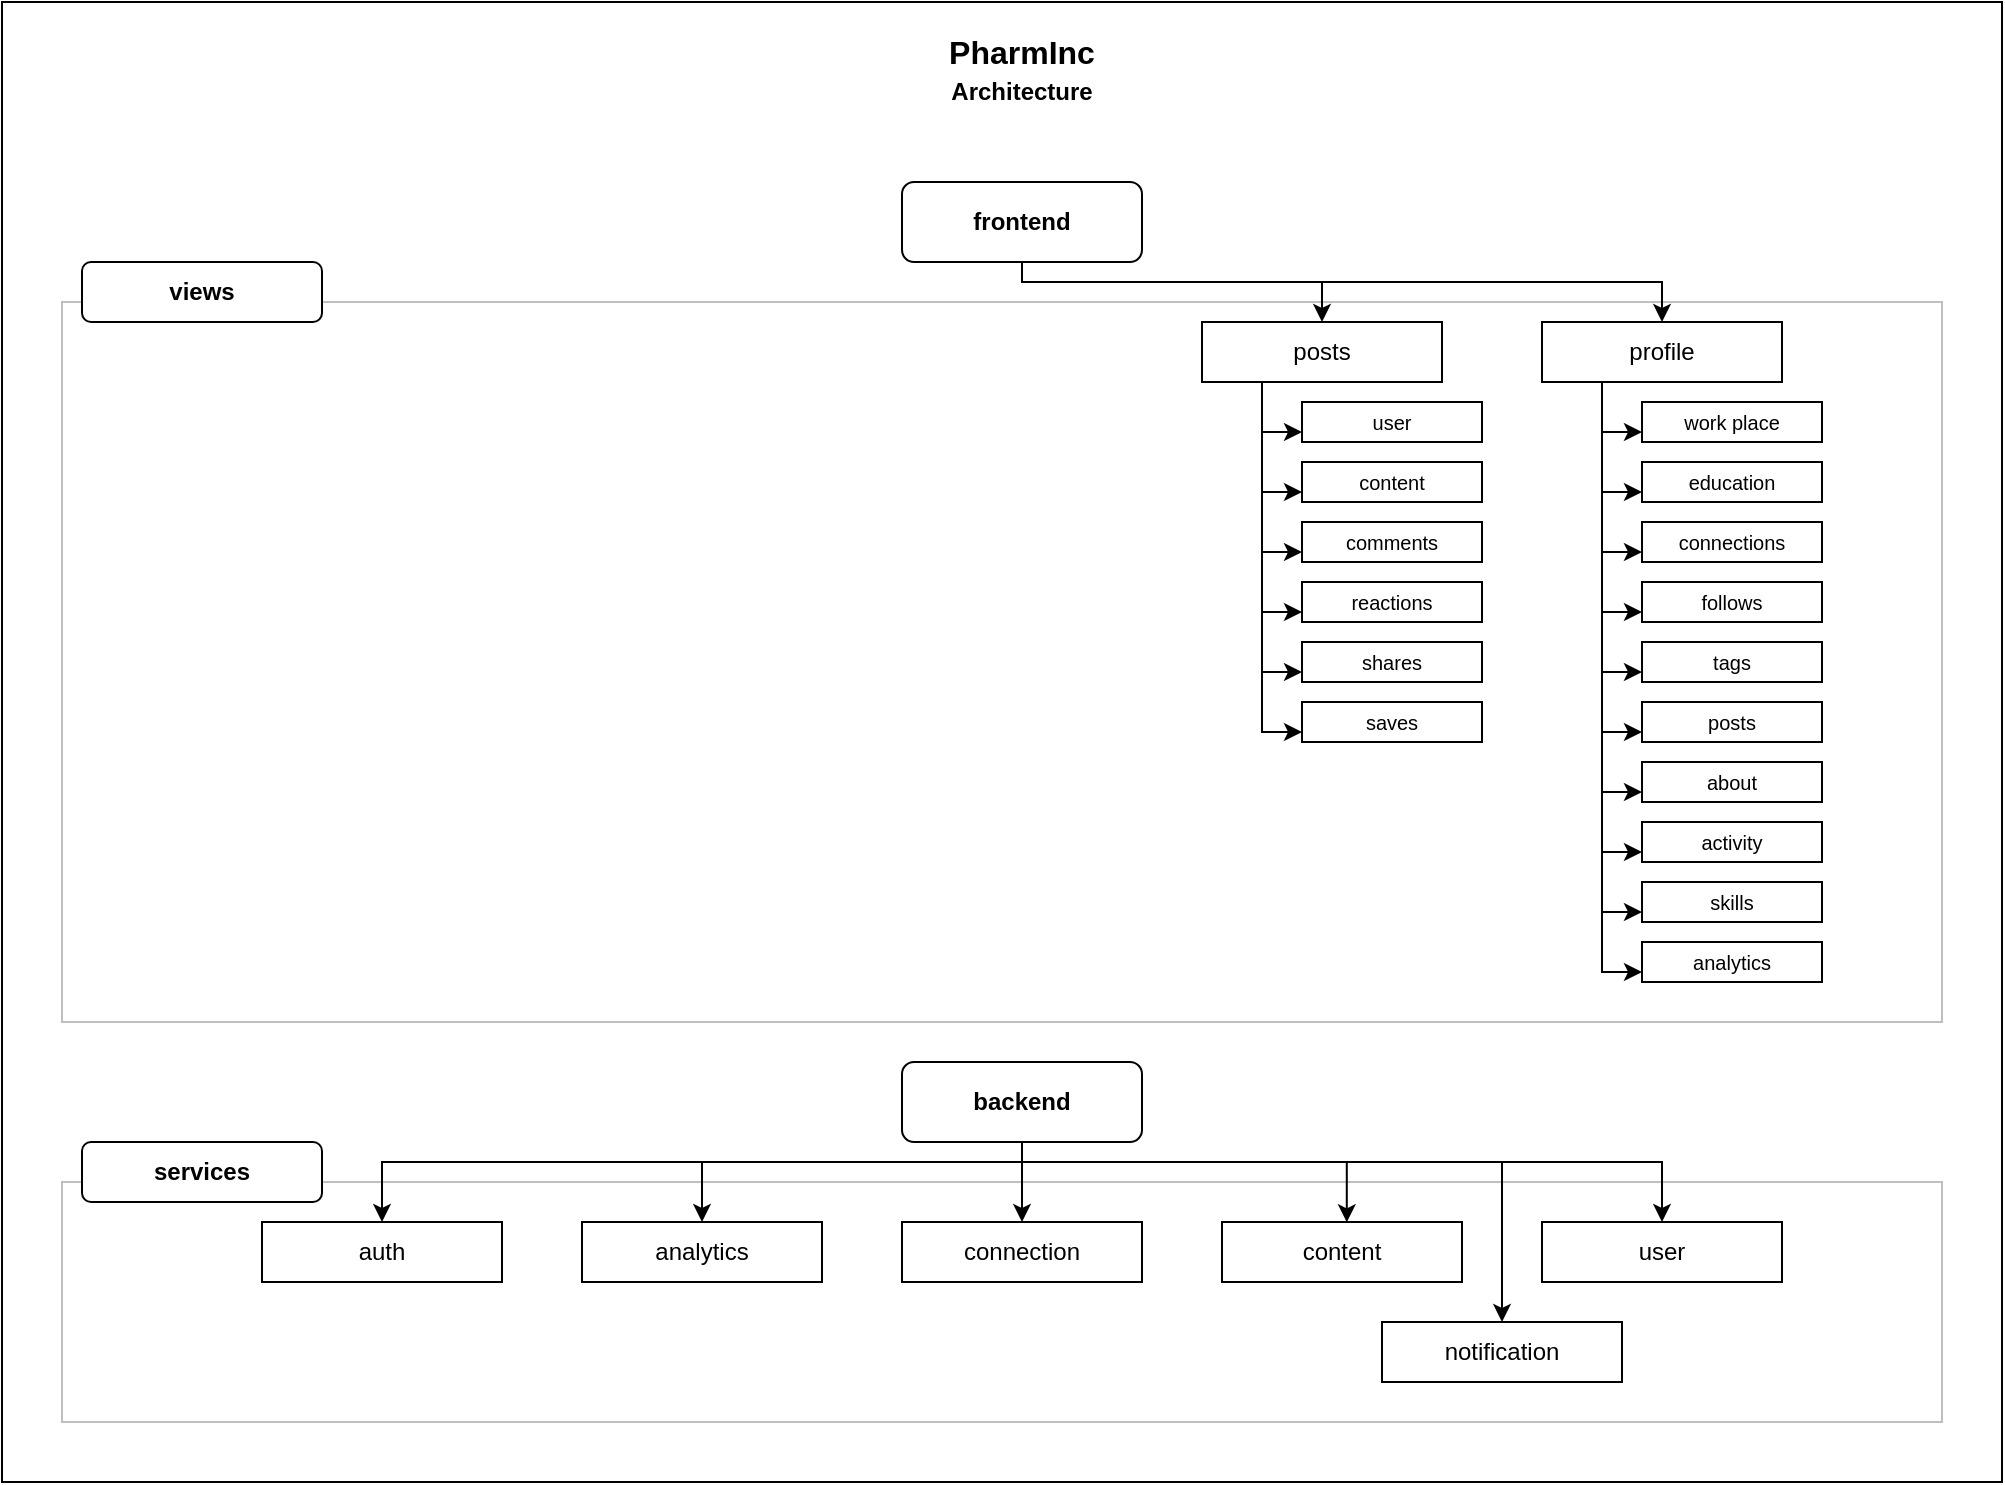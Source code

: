 <mxfile version="27.0.9">
  <diagram name="Page-1" id="0KHDUu_hvplqLUnXLJin">
    <mxGraphModel dx="2316" dy="1306" grid="1" gridSize="10" guides="1" tooltips="1" connect="1" arrows="1" fold="1" page="1" pageScale="1" pageWidth="1100" pageHeight="1700" math="0" shadow="0">
      <root>
        <mxCell id="0" />
        <mxCell id="1" parent="0" />
        <mxCell id="514ld6V3FWJP6KO72t_t-154" value="" style="rounded=0;whiteSpace=wrap;html=1;movable=1;resizable=1;rotatable=1;deletable=1;editable=1;locked=0;connectable=1;" vertex="1" parent="1">
          <mxGeometry x="40" y="40" width="1000" height="740" as="geometry" />
        </mxCell>
        <mxCell id="514ld6V3FWJP6KO72t_t-153" value="" style="rounded=0;whiteSpace=wrap;html=1;fillColor=light-dark(#FFFFFF,#32383D);glass=0;shadow=0;opacity=25;" vertex="1" parent="1">
          <mxGeometry x="70" y="630" width="940" height="120" as="geometry" />
        </mxCell>
        <mxCell id="514ld6V3FWJP6KO72t_t-152" value="" style="rounded=0;whiteSpace=wrap;html=1;fillColor=light-dark(#FFFFFF,#3D313D);glass=0;shadow=0;opacity=25;" vertex="1" parent="1">
          <mxGeometry x="70" y="190" width="940" height="360" as="geometry" />
        </mxCell>
        <mxCell id="514ld6V3FWJP6KO72t_t-7" value="" style="group" vertex="1" connectable="0" parent="1">
          <mxGeometry x="470" y="50" width="160" height="50" as="geometry" />
        </mxCell>
        <mxCell id="514ld6V3FWJP6KO72t_t-1" value="&lt;b&gt;&lt;font style=&quot;font-size: 16px;&quot;&gt;PharmInc&lt;/font&gt;&lt;/b&gt;" style="text;html=1;align=center;verticalAlign=middle;whiteSpace=wrap;rounded=0;" vertex="1" parent="514ld6V3FWJP6KO72t_t-7">
          <mxGeometry width="160" height="30" as="geometry" />
        </mxCell>
        <mxCell id="514ld6V3FWJP6KO72t_t-6" value="&lt;b&gt;Architecture&lt;/b&gt;" style="text;html=1;align=center;verticalAlign=middle;whiteSpace=wrap;rounded=0;" vertex="1" parent="514ld6V3FWJP6KO72t_t-7">
          <mxGeometry y="20" width="160" height="30" as="geometry" />
        </mxCell>
        <mxCell id="514ld6V3FWJP6KO72t_t-150" style="edgeStyle=orthogonalEdgeStyle;rounded=0;orthogonalLoop=1;jettySize=auto;html=1;exitX=0.5;exitY=1;exitDx=0;exitDy=0;entryX=0.5;entryY=0;entryDx=0;entryDy=0;" edge="1" parent="1" source="514ld6V3FWJP6KO72t_t-11" target="514ld6V3FWJP6KO72t_t-86">
          <mxGeometry relative="1" as="geometry">
            <Array as="points">
              <mxPoint x="550" y="180" />
              <mxPoint x="700" y="180" />
            </Array>
          </mxGeometry>
        </mxCell>
        <mxCell id="514ld6V3FWJP6KO72t_t-11" value="" style="group;movable=1;resizable=1;rotatable=1;deletable=1;editable=1;locked=0;connectable=1;" vertex="1" connectable="0" parent="1">
          <mxGeometry x="490" y="130" width="120" height="40" as="geometry" />
        </mxCell>
        <mxCell id="514ld6V3FWJP6KO72t_t-8" value="" style="rounded=1;whiteSpace=wrap;html=1;" vertex="1" parent="514ld6V3FWJP6KO72t_t-11">
          <mxGeometry width="120" height="40" as="geometry" />
        </mxCell>
        <mxCell id="514ld6V3FWJP6KO72t_t-9" value="&lt;b&gt;frontend&lt;/b&gt;" style="text;html=1;align=center;verticalAlign=middle;whiteSpace=wrap;rounded=0;" vertex="1" parent="514ld6V3FWJP6KO72t_t-11">
          <mxGeometry x="20" y="5" width="80" height="30" as="geometry" />
        </mxCell>
        <mxCell id="514ld6V3FWJP6KO72t_t-122" value="" style="group;movable=1;resizable=1;rotatable=1;deletable=1;editable=1;locked=0;connectable=1;" vertex="1" connectable="0" parent="1">
          <mxGeometry x="810" y="200" width="140" height="330" as="geometry" />
        </mxCell>
        <mxCell id="514ld6V3FWJP6KO72t_t-68" value="" style="group;movable=1;resizable=1;rotatable=1;deletable=1;editable=1;locked=0;connectable=1;" vertex="1" connectable="0" parent="514ld6V3FWJP6KO72t_t-122">
          <mxGeometry x="50" y="310" width="90" height="20" as="geometry" />
        </mxCell>
        <mxCell id="514ld6V3FWJP6KO72t_t-69" value="" style="rounded=0;whiteSpace=wrap;html=1;movable=1;resizable=1;rotatable=1;deletable=1;editable=1;locked=0;connectable=1;" vertex="1" parent="514ld6V3FWJP6KO72t_t-68">
          <mxGeometry width="90" height="20" as="geometry" />
        </mxCell>
        <mxCell id="514ld6V3FWJP6KO72t_t-70" value="&lt;font style=&quot;font-size: 10px;&quot;&gt;analytics&lt;/font&gt;" style="text;html=1;align=center;verticalAlign=middle;whiteSpace=wrap;rounded=0;movable=1;resizable=1;rotatable=1;deletable=1;editable=1;locked=0;connectable=1;" vertex="1" parent="514ld6V3FWJP6KO72t_t-68">
          <mxGeometry width="90" height="20" as="geometry" />
        </mxCell>
        <mxCell id="514ld6V3FWJP6KO72t_t-121" value="" style="group" vertex="1" connectable="0" parent="514ld6V3FWJP6KO72t_t-122">
          <mxGeometry width="140" height="300" as="geometry" />
        </mxCell>
        <mxCell id="514ld6V3FWJP6KO72t_t-18" value="" style="group;movable=1;resizable=1;rotatable=1;deletable=1;editable=1;locked=0;connectable=1;" vertex="1" connectable="0" parent="514ld6V3FWJP6KO72t_t-121">
          <mxGeometry width="120" height="30" as="geometry" />
        </mxCell>
        <mxCell id="514ld6V3FWJP6KO72t_t-12" value="" style="rounded=0;whiteSpace=wrap;html=1;movable=1;resizable=1;rotatable=1;deletable=1;editable=1;locked=0;connectable=1;" vertex="1" parent="514ld6V3FWJP6KO72t_t-18">
          <mxGeometry width="120" height="30" as="geometry" />
        </mxCell>
        <mxCell id="514ld6V3FWJP6KO72t_t-15" value="profile" style="text;html=1;align=center;verticalAlign=middle;whiteSpace=wrap;rounded=0;movable=1;resizable=1;rotatable=1;deletable=1;editable=1;locked=0;connectable=1;" vertex="1" parent="514ld6V3FWJP6KO72t_t-18">
          <mxGeometry width="120" height="30" as="geometry" />
        </mxCell>
        <mxCell id="514ld6V3FWJP6KO72t_t-36" value="" style="group;movable=1;resizable=1;rotatable=1;deletable=1;editable=1;locked=0;connectable=1;" vertex="1" connectable="0" parent="514ld6V3FWJP6KO72t_t-121">
          <mxGeometry x="50" y="40" width="90" height="20" as="geometry" />
        </mxCell>
        <mxCell id="514ld6V3FWJP6KO72t_t-37" value="" style="rounded=0;whiteSpace=wrap;html=1;movable=1;resizable=1;rotatable=1;deletable=1;editable=1;locked=0;connectable=1;" vertex="1" parent="514ld6V3FWJP6KO72t_t-36">
          <mxGeometry width="90" height="20" as="geometry" />
        </mxCell>
        <mxCell id="514ld6V3FWJP6KO72t_t-38" value="&lt;font style=&quot;font-size: 10px;&quot;&gt;work place&lt;/font&gt;" style="text;html=1;align=center;verticalAlign=middle;whiteSpace=wrap;rounded=0;movable=1;resizable=1;rotatable=1;deletable=1;editable=1;locked=0;connectable=1;" vertex="1" parent="514ld6V3FWJP6KO72t_t-36">
          <mxGeometry width="90" height="20" as="geometry" />
        </mxCell>
        <mxCell id="514ld6V3FWJP6KO72t_t-43" value="" style="group;movable=1;resizable=1;rotatable=1;deletable=1;editable=1;locked=0;connectable=1;" vertex="1" connectable="0" parent="514ld6V3FWJP6KO72t_t-121">
          <mxGeometry x="50" y="70" width="90" height="20" as="geometry" />
        </mxCell>
        <mxCell id="514ld6V3FWJP6KO72t_t-44" value="" style="rounded=0;whiteSpace=wrap;html=1;movable=1;resizable=1;rotatable=1;deletable=1;editable=1;locked=0;connectable=1;" vertex="1" parent="514ld6V3FWJP6KO72t_t-43">
          <mxGeometry width="90" height="20" as="geometry" />
        </mxCell>
        <mxCell id="514ld6V3FWJP6KO72t_t-45" value="&lt;font style=&quot;font-size: 10px;&quot;&gt;education&lt;/font&gt;" style="text;html=1;align=center;verticalAlign=middle;whiteSpace=wrap;rounded=0;movable=1;resizable=1;rotatable=1;deletable=1;editable=1;locked=0;connectable=1;" vertex="1" parent="514ld6V3FWJP6KO72t_t-43">
          <mxGeometry width="90" height="20" as="geometry" />
        </mxCell>
        <mxCell id="514ld6V3FWJP6KO72t_t-46" value="" style="group;movable=1;resizable=1;rotatable=1;deletable=1;editable=1;locked=0;connectable=1;" vertex="1" connectable="0" parent="514ld6V3FWJP6KO72t_t-121">
          <mxGeometry x="50" y="100" width="90" height="20" as="geometry" />
        </mxCell>
        <mxCell id="514ld6V3FWJP6KO72t_t-47" value="" style="rounded=0;whiteSpace=wrap;html=1;movable=1;resizable=1;rotatable=1;deletable=1;editable=1;locked=0;connectable=1;" vertex="1" parent="514ld6V3FWJP6KO72t_t-46">
          <mxGeometry width="90" height="20" as="geometry" />
        </mxCell>
        <mxCell id="514ld6V3FWJP6KO72t_t-48" value="&lt;font style=&quot;font-size: 10px;&quot;&gt;connections&lt;/font&gt;" style="text;html=1;align=center;verticalAlign=middle;whiteSpace=wrap;rounded=0;movable=1;resizable=1;rotatable=1;deletable=1;editable=1;locked=0;connectable=1;" vertex="1" parent="514ld6V3FWJP6KO72t_t-46">
          <mxGeometry width="90" height="20" as="geometry" />
        </mxCell>
        <mxCell id="514ld6V3FWJP6KO72t_t-49" value="" style="group;movable=1;resizable=1;rotatable=1;deletable=1;editable=1;locked=0;connectable=1;" vertex="1" connectable="0" parent="514ld6V3FWJP6KO72t_t-121">
          <mxGeometry x="50" y="130" width="90" height="20" as="geometry" />
        </mxCell>
        <mxCell id="514ld6V3FWJP6KO72t_t-50" value="" style="rounded=0;whiteSpace=wrap;html=1;movable=1;resizable=1;rotatable=1;deletable=1;editable=1;locked=0;connectable=1;" vertex="1" parent="514ld6V3FWJP6KO72t_t-49">
          <mxGeometry width="90" height="20" as="geometry" />
        </mxCell>
        <mxCell id="514ld6V3FWJP6KO72t_t-51" value="&lt;font style=&quot;font-size: 10px;&quot;&gt;follows&lt;/font&gt;" style="text;html=1;align=center;verticalAlign=middle;whiteSpace=wrap;rounded=0;movable=1;resizable=1;rotatable=1;deletable=1;editable=1;locked=0;connectable=1;" vertex="1" parent="514ld6V3FWJP6KO72t_t-49">
          <mxGeometry width="90" height="20" as="geometry" />
        </mxCell>
        <mxCell id="514ld6V3FWJP6KO72t_t-52" value="" style="group;movable=1;resizable=1;rotatable=1;deletable=1;editable=1;locked=0;connectable=1;" vertex="1" connectable="0" parent="514ld6V3FWJP6KO72t_t-121">
          <mxGeometry x="50" y="160" width="90" height="20" as="geometry" />
        </mxCell>
        <mxCell id="514ld6V3FWJP6KO72t_t-53" value="" style="rounded=0;whiteSpace=wrap;html=1;movable=1;resizable=1;rotatable=1;deletable=1;editable=1;locked=0;connectable=1;" vertex="1" parent="514ld6V3FWJP6KO72t_t-52">
          <mxGeometry width="90" height="20" as="geometry" />
        </mxCell>
        <mxCell id="514ld6V3FWJP6KO72t_t-54" value="&lt;font style=&quot;font-size: 10px;&quot;&gt;tags&lt;/font&gt;" style="text;html=1;align=center;verticalAlign=middle;whiteSpace=wrap;rounded=0;movable=1;resizable=1;rotatable=1;deletable=1;editable=1;locked=0;connectable=1;" vertex="1" parent="514ld6V3FWJP6KO72t_t-52">
          <mxGeometry width="90" height="20" as="geometry" />
        </mxCell>
        <mxCell id="514ld6V3FWJP6KO72t_t-55" value="" style="group;movable=1;resizable=1;rotatable=1;deletable=1;editable=1;locked=0;connectable=1;" vertex="1" connectable="0" parent="514ld6V3FWJP6KO72t_t-121">
          <mxGeometry x="50" y="220" width="90" height="20" as="geometry" />
        </mxCell>
        <mxCell id="514ld6V3FWJP6KO72t_t-56" value="" style="rounded=0;whiteSpace=wrap;html=1;movable=1;resizable=1;rotatable=1;deletable=1;editable=1;locked=0;connectable=1;" vertex="1" parent="514ld6V3FWJP6KO72t_t-55">
          <mxGeometry width="90" height="20" as="geometry" />
        </mxCell>
        <mxCell id="514ld6V3FWJP6KO72t_t-57" value="&lt;font style=&quot;font-size: 10px;&quot;&gt;about&lt;/font&gt;" style="text;html=1;align=center;verticalAlign=middle;whiteSpace=wrap;rounded=0;movable=1;resizable=1;rotatable=1;deletable=1;editable=1;locked=0;connectable=1;" vertex="1" parent="514ld6V3FWJP6KO72t_t-55">
          <mxGeometry width="90" height="20" as="geometry" />
        </mxCell>
        <mxCell id="514ld6V3FWJP6KO72t_t-58" value="" style="group;movable=1;resizable=1;rotatable=1;deletable=1;editable=1;locked=0;connectable=1;" vertex="1" connectable="0" parent="514ld6V3FWJP6KO72t_t-121">
          <mxGeometry x="50" y="250" width="90" height="20" as="geometry" />
        </mxCell>
        <mxCell id="514ld6V3FWJP6KO72t_t-59" value="" style="rounded=0;whiteSpace=wrap;html=1;movable=1;resizable=1;rotatable=1;deletable=1;editable=1;locked=0;connectable=1;" vertex="1" parent="514ld6V3FWJP6KO72t_t-58">
          <mxGeometry width="90" height="20" as="geometry" />
        </mxCell>
        <mxCell id="514ld6V3FWJP6KO72t_t-60" value="&lt;font style=&quot;font-size: 10px;&quot;&gt;activity&lt;/font&gt;" style="text;html=1;align=center;verticalAlign=middle;whiteSpace=wrap;rounded=0;movable=1;resizable=1;rotatable=1;deletable=1;editable=1;locked=0;connectable=1;" vertex="1" parent="514ld6V3FWJP6KO72t_t-58">
          <mxGeometry width="90" height="20" as="geometry" />
        </mxCell>
        <mxCell id="514ld6V3FWJP6KO72t_t-61" value="" style="group;movable=1;resizable=1;rotatable=1;deletable=1;editable=1;locked=0;connectable=1;" vertex="1" connectable="0" parent="514ld6V3FWJP6KO72t_t-121">
          <mxGeometry x="50" y="190" width="90" height="20" as="geometry" />
        </mxCell>
        <mxCell id="514ld6V3FWJP6KO72t_t-62" value="" style="rounded=0;whiteSpace=wrap;html=1;movable=1;resizable=1;rotatable=1;deletable=1;editable=1;locked=0;connectable=1;" vertex="1" parent="514ld6V3FWJP6KO72t_t-61">
          <mxGeometry width="90" height="20" as="geometry" />
        </mxCell>
        <mxCell id="514ld6V3FWJP6KO72t_t-63" value="&lt;font style=&quot;font-size: 10px;&quot;&gt;posts&lt;/font&gt;" style="text;html=1;align=center;verticalAlign=middle;whiteSpace=wrap;rounded=0;movable=1;resizable=1;rotatable=1;deletable=1;editable=1;locked=0;connectable=1;" vertex="1" parent="514ld6V3FWJP6KO72t_t-61">
          <mxGeometry width="90" height="20" as="geometry" />
        </mxCell>
        <mxCell id="514ld6V3FWJP6KO72t_t-64" value="" style="group;movable=1;resizable=1;rotatable=1;deletable=1;editable=1;locked=0;connectable=1;" vertex="1" connectable="0" parent="514ld6V3FWJP6KO72t_t-121">
          <mxGeometry x="50" y="280" width="90" height="20" as="geometry" />
        </mxCell>
        <mxCell id="514ld6V3FWJP6KO72t_t-65" value="" style="rounded=0;whiteSpace=wrap;html=1;movable=1;resizable=1;rotatable=1;deletable=1;editable=1;locked=0;connectable=1;" vertex="1" parent="514ld6V3FWJP6KO72t_t-64">
          <mxGeometry width="90" height="20" as="geometry" />
        </mxCell>
        <mxCell id="514ld6V3FWJP6KO72t_t-66" value="&lt;font style=&quot;font-size: 10px;&quot;&gt;skills&lt;/font&gt;" style="text;html=1;align=center;verticalAlign=middle;whiteSpace=wrap;rounded=0;movable=1;resizable=1;rotatable=1;deletable=1;editable=1;locked=0;connectable=1;" vertex="1" parent="514ld6V3FWJP6KO72t_t-64">
          <mxGeometry width="90" height="20" as="geometry" />
        </mxCell>
        <mxCell id="514ld6V3FWJP6KO72t_t-72" style="edgeStyle=orthogonalEdgeStyle;rounded=0;orthogonalLoop=1;jettySize=auto;html=1;exitX=0.25;exitY=1;exitDx=0;exitDy=0;entryX=0;entryY=0.75;entryDx=0;entryDy=0;strokeWidth=1;movable=1;resizable=1;rotatable=1;deletable=1;editable=1;locked=0;connectable=1;" edge="1" parent="514ld6V3FWJP6KO72t_t-121" source="514ld6V3FWJP6KO72t_t-15" target="514ld6V3FWJP6KO72t_t-38">
          <mxGeometry relative="1" as="geometry">
            <Array as="points">
              <mxPoint x="30" y="55" />
            </Array>
          </mxGeometry>
        </mxCell>
        <mxCell id="514ld6V3FWJP6KO72t_t-73" style="edgeStyle=orthogonalEdgeStyle;rounded=0;orthogonalLoop=1;jettySize=auto;html=1;exitX=0.25;exitY=1;exitDx=0;exitDy=0;entryX=0;entryY=0.75;entryDx=0;entryDy=0;strokeWidth=1;movable=1;resizable=1;rotatable=1;deletable=1;editable=1;locked=0;connectable=1;" edge="1" parent="514ld6V3FWJP6KO72t_t-121" source="514ld6V3FWJP6KO72t_t-15" target="514ld6V3FWJP6KO72t_t-45">
          <mxGeometry relative="1" as="geometry" />
        </mxCell>
        <mxCell id="514ld6V3FWJP6KO72t_t-74" style="edgeStyle=orthogonalEdgeStyle;rounded=0;orthogonalLoop=1;jettySize=auto;html=1;exitX=0.25;exitY=1;exitDx=0;exitDy=0;entryX=0;entryY=0.75;entryDx=0;entryDy=0;strokeWidth=1;movable=1;resizable=1;rotatable=1;deletable=1;editable=1;locked=0;connectable=1;" edge="1" parent="514ld6V3FWJP6KO72t_t-121" source="514ld6V3FWJP6KO72t_t-15" target="514ld6V3FWJP6KO72t_t-48">
          <mxGeometry relative="1" as="geometry" />
        </mxCell>
        <mxCell id="514ld6V3FWJP6KO72t_t-75" style="edgeStyle=orthogonalEdgeStyle;rounded=0;orthogonalLoop=1;jettySize=auto;html=1;exitX=0.25;exitY=1;exitDx=0;exitDy=0;entryX=0;entryY=0.75;entryDx=0;entryDy=0;strokeWidth=1;movable=1;resizable=1;rotatable=1;deletable=1;editable=1;locked=0;connectable=1;" edge="1" parent="514ld6V3FWJP6KO72t_t-121" source="514ld6V3FWJP6KO72t_t-15" target="514ld6V3FWJP6KO72t_t-51">
          <mxGeometry relative="1" as="geometry" />
        </mxCell>
        <mxCell id="514ld6V3FWJP6KO72t_t-76" style="edgeStyle=orthogonalEdgeStyle;rounded=0;orthogonalLoop=1;jettySize=auto;html=1;exitX=0.25;exitY=1;exitDx=0;exitDy=0;entryX=0;entryY=0.75;entryDx=0;entryDy=0;strokeWidth=1;movable=1;resizable=1;rotatable=1;deletable=1;editable=1;locked=0;connectable=1;" edge="1" parent="514ld6V3FWJP6KO72t_t-121" source="514ld6V3FWJP6KO72t_t-15" target="514ld6V3FWJP6KO72t_t-54">
          <mxGeometry relative="1" as="geometry" />
        </mxCell>
        <mxCell id="514ld6V3FWJP6KO72t_t-77" style="edgeStyle=orthogonalEdgeStyle;rounded=0;orthogonalLoop=1;jettySize=auto;html=1;exitX=0.25;exitY=1;exitDx=0;exitDy=0;entryX=0;entryY=0.75;entryDx=0;entryDy=0;strokeWidth=1;movable=1;resizable=1;rotatable=1;deletable=1;editable=1;locked=0;connectable=1;" edge="1" parent="514ld6V3FWJP6KO72t_t-121" source="514ld6V3FWJP6KO72t_t-15" target="514ld6V3FWJP6KO72t_t-63">
          <mxGeometry relative="1" as="geometry" />
        </mxCell>
        <mxCell id="514ld6V3FWJP6KO72t_t-78" style="edgeStyle=orthogonalEdgeStyle;rounded=0;orthogonalLoop=1;jettySize=auto;html=1;exitX=0.25;exitY=1;exitDx=0;exitDy=0;entryX=0;entryY=0.75;entryDx=0;entryDy=0;strokeWidth=1;movable=1;resizable=1;rotatable=1;deletable=1;editable=1;locked=0;connectable=1;" edge="1" parent="514ld6V3FWJP6KO72t_t-121" source="514ld6V3FWJP6KO72t_t-15" target="514ld6V3FWJP6KO72t_t-57">
          <mxGeometry relative="1" as="geometry" />
        </mxCell>
        <mxCell id="514ld6V3FWJP6KO72t_t-79" style="edgeStyle=orthogonalEdgeStyle;rounded=0;orthogonalLoop=1;jettySize=auto;html=1;exitX=0.25;exitY=1;exitDx=0;exitDy=0;entryX=0;entryY=0.75;entryDx=0;entryDy=0;strokeWidth=1;movable=1;resizable=1;rotatable=1;deletable=1;editable=1;locked=0;connectable=1;" edge="1" parent="514ld6V3FWJP6KO72t_t-121" source="514ld6V3FWJP6KO72t_t-15" target="514ld6V3FWJP6KO72t_t-60">
          <mxGeometry relative="1" as="geometry" />
        </mxCell>
        <mxCell id="514ld6V3FWJP6KO72t_t-80" style="edgeStyle=orthogonalEdgeStyle;rounded=0;orthogonalLoop=1;jettySize=auto;html=1;exitX=0.25;exitY=1;exitDx=0;exitDy=0;entryX=0;entryY=0.75;entryDx=0;entryDy=0;strokeWidth=1;movable=1;resizable=1;rotatable=1;deletable=1;editable=1;locked=0;connectable=1;" edge="1" parent="514ld6V3FWJP6KO72t_t-121" source="514ld6V3FWJP6KO72t_t-15" target="514ld6V3FWJP6KO72t_t-66">
          <mxGeometry relative="1" as="geometry" />
        </mxCell>
        <mxCell id="514ld6V3FWJP6KO72t_t-81" style="edgeStyle=orthogonalEdgeStyle;rounded=0;orthogonalLoop=1;jettySize=auto;html=1;exitX=0.25;exitY=1;exitDx=0;exitDy=0;entryX=0;entryY=0.75;entryDx=0;entryDy=0;strokeWidth=1;movable=1;resizable=1;rotatable=1;deletable=1;editable=1;locked=0;connectable=1;" edge="1" parent="514ld6V3FWJP6KO72t_t-122" source="514ld6V3FWJP6KO72t_t-15" target="514ld6V3FWJP6KO72t_t-70">
          <mxGeometry relative="1" as="geometry" />
        </mxCell>
        <mxCell id="514ld6V3FWJP6KO72t_t-123" value="" style="group;movable=1;resizable=1;rotatable=1;deletable=1;editable=1;locked=0;connectable=1;" vertex="1" connectable="0" parent="1">
          <mxGeometry x="640" y="200" width="140" height="210" as="geometry" />
        </mxCell>
        <mxCell id="514ld6V3FWJP6KO72t_t-84" value="" style="group;movable=1;resizable=1;rotatable=1;deletable=1;editable=1;locked=0;connectable=1;" vertex="1" connectable="0" parent="514ld6V3FWJP6KO72t_t-123">
          <mxGeometry width="120" height="30" as="geometry" />
        </mxCell>
        <mxCell id="514ld6V3FWJP6KO72t_t-85" value="" style="rounded=0;whiteSpace=wrap;html=1;movable=1;resizable=1;rotatable=1;deletable=1;editable=1;locked=0;connectable=1;" vertex="1" parent="514ld6V3FWJP6KO72t_t-84">
          <mxGeometry width="120" height="30" as="geometry" />
        </mxCell>
        <mxCell id="514ld6V3FWJP6KO72t_t-86" value="&lt;div&gt;posts&lt;/div&gt;" style="text;html=1;align=center;verticalAlign=middle;whiteSpace=wrap;rounded=0;movable=1;resizable=1;rotatable=1;deletable=1;editable=1;locked=0;connectable=1;" vertex="1" parent="514ld6V3FWJP6KO72t_t-84">
          <mxGeometry width="120" height="30" as="geometry" />
        </mxCell>
        <mxCell id="514ld6V3FWJP6KO72t_t-87" value="" style="group;movable=1;resizable=1;rotatable=1;deletable=1;editable=1;locked=0;connectable=1;" vertex="1" connectable="0" parent="514ld6V3FWJP6KO72t_t-123">
          <mxGeometry x="50" y="100" width="90" height="20" as="geometry" />
        </mxCell>
        <mxCell id="514ld6V3FWJP6KO72t_t-88" value="" style="rounded=0;whiteSpace=wrap;html=1;movable=1;resizable=1;rotatable=1;deletable=1;editable=1;locked=0;connectable=1;" vertex="1" parent="514ld6V3FWJP6KO72t_t-87">
          <mxGeometry width="90" height="20" as="geometry" />
        </mxCell>
        <mxCell id="514ld6V3FWJP6KO72t_t-89" value="&lt;font style=&quot;font-size: 10px;&quot;&gt;comments&lt;/font&gt;" style="text;html=1;align=center;verticalAlign=middle;whiteSpace=wrap;rounded=0;movable=1;resizable=1;rotatable=1;deletable=1;editable=1;locked=0;connectable=1;" vertex="1" parent="514ld6V3FWJP6KO72t_t-87">
          <mxGeometry width="90" height="20" as="geometry" />
        </mxCell>
        <mxCell id="514ld6V3FWJP6KO72t_t-90" value="" style="group;movable=1;resizable=1;rotatable=1;deletable=1;editable=1;locked=0;connectable=1;" vertex="1" connectable="0" parent="514ld6V3FWJP6KO72t_t-123">
          <mxGeometry x="50" y="130" width="90" height="20" as="geometry" />
        </mxCell>
        <mxCell id="514ld6V3FWJP6KO72t_t-91" value="" style="rounded=0;whiteSpace=wrap;html=1;movable=1;resizable=1;rotatable=1;deletable=1;editable=1;locked=0;connectable=1;" vertex="1" parent="514ld6V3FWJP6KO72t_t-90">
          <mxGeometry width="90" height="20" as="geometry" />
        </mxCell>
        <mxCell id="514ld6V3FWJP6KO72t_t-92" value="&lt;font style=&quot;font-size: 10px;&quot;&gt;reactions&lt;/font&gt;" style="text;html=1;align=center;verticalAlign=middle;whiteSpace=wrap;rounded=0;movable=1;resizable=1;rotatable=1;deletable=1;editable=1;locked=0;connectable=1;" vertex="1" parent="514ld6V3FWJP6KO72t_t-90">
          <mxGeometry width="90" height="20" as="geometry" />
        </mxCell>
        <mxCell id="514ld6V3FWJP6KO72t_t-93" value="" style="group;movable=1;resizable=1;rotatable=1;deletable=1;editable=1;locked=0;connectable=1;" vertex="1" connectable="0" parent="514ld6V3FWJP6KO72t_t-123">
          <mxGeometry x="50" y="160" width="90" height="20" as="geometry" />
        </mxCell>
        <mxCell id="514ld6V3FWJP6KO72t_t-94" value="" style="rounded=0;whiteSpace=wrap;html=1;movable=1;resizable=1;rotatable=1;deletable=1;editable=1;locked=0;connectable=1;" vertex="1" parent="514ld6V3FWJP6KO72t_t-93">
          <mxGeometry width="90" height="20" as="geometry" />
        </mxCell>
        <mxCell id="514ld6V3FWJP6KO72t_t-95" value="&lt;font style=&quot;font-size: 10px;&quot;&gt;shares&lt;/font&gt;" style="text;html=1;align=center;verticalAlign=middle;whiteSpace=wrap;rounded=0;movable=1;resizable=1;rotatable=1;deletable=1;editable=1;locked=0;connectable=1;" vertex="1" parent="514ld6V3FWJP6KO72t_t-93">
          <mxGeometry width="90" height="20" as="geometry" />
        </mxCell>
        <mxCell id="514ld6V3FWJP6KO72t_t-96" value="" style="group;movable=1;resizable=1;rotatable=1;deletable=1;editable=1;locked=0;connectable=1;" vertex="1" connectable="0" parent="514ld6V3FWJP6KO72t_t-123">
          <mxGeometry x="50" y="190" width="90" height="20" as="geometry" />
        </mxCell>
        <mxCell id="514ld6V3FWJP6KO72t_t-97" value="" style="rounded=0;whiteSpace=wrap;html=1;movable=1;resizable=1;rotatable=1;deletable=1;editable=1;locked=0;connectable=1;" vertex="1" parent="514ld6V3FWJP6KO72t_t-96">
          <mxGeometry width="90" height="20" as="geometry" />
        </mxCell>
        <mxCell id="514ld6V3FWJP6KO72t_t-98" value="&lt;font style=&quot;font-size: 10px;&quot;&gt;saves&lt;/font&gt;" style="text;html=1;align=center;verticalAlign=middle;whiteSpace=wrap;rounded=0;movable=1;resizable=1;rotatable=1;deletable=1;editable=1;locked=0;connectable=1;" vertex="1" parent="514ld6V3FWJP6KO72t_t-96">
          <mxGeometry width="90" height="20" as="geometry" />
        </mxCell>
        <mxCell id="514ld6V3FWJP6KO72t_t-100" style="edgeStyle=orthogonalEdgeStyle;rounded=0;orthogonalLoop=1;jettySize=auto;html=1;exitX=0.25;exitY=1;exitDx=0;exitDy=0;entryX=0;entryY=0.75;entryDx=0;entryDy=0;movable=1;resizable=1;rotatable=1;deletable=1;editable=1;locked=0;connectable=1;" edge="1" parent="514ld6V3FWJP6KO72t_t-123" source="514ld6V3FWJP6KO72t_t-86" target="514ld6V3FWJP6KO72t_t-89">
          <mxGeometry relative="1" as="geometry">
            <Array as="points">
              <mxPoint x="30" y="115" />
            </Array>
          </mxGeometry>
        </mxCell>
        <mxCell id="514ld6V3FWJP6KO72t_t-101" style="edgeStyle=orthogonalEdgeStyle;rounded=0;orthogonalLoop=1;jettySize=auto;html=1;exitX=0.25;exitY=1;exitDx=0;exitDy=0;entryX=0;entryY=0.75;entryDx=0;entryDy=0;movable=1;resizable=1;rotatable=1;deletable=1;editable=1;locked=0;connectable=1;" edge="1" parent="514ld6V3FWJP6KO72t_t-123" source="514ld6V3FWJP6KO72t_t-86" target="514ld6V3FWJP6KO72t_t-92">
          <mxGeometry relative="1" as="geometry" />
        </mxCell>
        <mxCell id="514ld6V3FWJP6KO72t_t-102" style="edgeStyle=orthogonalEdgeStyle;rounded=0;orthogonalLoop=1;jettySize=auto;html=1;exitX=0.25;exitY=1;exitDx=0;exitDy=0;entryX=0;entryY=0.75;entryDx=0;entryDy=0;movable=1;resizable=1;rotatable=1;deletable=1;editable=1;locked=0;connectable=1;" edge="1" parent="514ld6V3FWJP6KO72t_t-123" source="514ld6V3FWJP6KO72t_t-86" target="514ld6V3FWJP6KO72t_t-95">
          <mxGeometry relative="1" as="geometry" />
        </mxCell>
        <mxCell id="514ld6V3FWJP6KO72t_t-103" style="edgeStyle=orthogonalEdgeStyle;rounded=0;orthogonalLoop=1;jettySize=auto;html=1;exitX=0.25;exitY=1;exitDx=0;exitDy=0;entryX=0;entryY=0.75;entryDx=0;entryDy=0;movable=1;resizable=1;rotatable=1;deletable=1;editable=1;locked=0;connectable=1;" edge="1" parent="514ld6V3FWJP6KO72t_t-123" source="514ld6V3FWJP6KO72t_t-86" target="514ld6V3FWJP6KO72t_t-98">
          <mxGeometry relative="1" as="geometry" />
        </mxCell>
        <mxCell id="514ld6V3FWJP6KO72t_t-104" value="" style="group;movable=1;resizable=1;rotatable=1;deletable=1;editable=1;locked=0;connectable=1;" vertex="1" connectable="0" parent="514ld6V3FWJP6KO72t_t-123">
          <mxGeometry x="50" y="40" width="90" height="20" as="geometry" />
        </mxCell>
        <mxCell id="514ld6V3FWJP6KO72t_t-105" value="" style="rounded=0;whiteSpace=wrap;html=1;movable=1;resizable=1;rotatable=1;deletable=1;editable=1;locked=0;connectable=1;" vertex="1" parent="514ld6V3FWJP6KO72t_t-104">
          <mxGeometry width="90" height="20" as="geometry" />
        </mxCell>
        <mxCell id="514ld6V3FWJP6KO72t_t-106" value="&lt;font style=&quot;font-size: 10px;&quot;&gt;user&lt;/font&gt;" style="text;html=1;align=center;verticalAlign=middle;whiteSpace=wrap;rounded=0;movable=1;resizable=1;rotatable=1;deletable=1;editable=1;locked=0;connectable=1;" vertex="1" parent="514ld6V3FWJP6KO72t_t-104">
          <mxGeometry width="90" height="20" as="geometry" />
        </mxCell>
        <mxCell id="514ld6V3FWJP6KO72t_t-107" style="edgeStyle=orthogonalEdgeStyle;rounded=0;orthogonalLoop=1;jettySize=auto;html=1;exitX=0.25;exitY=1;exitDx=0;exitDy=0;entryX=0;entryY=0.75;entryDx=0;entryDy=0;movable=1;resizable=1;rotatable=1;deletable=1;editable=1;locked=0;connectable=1;" edge="1" parent="514ld6V3FWJP6KO72t_t-123" source="514ld6V3FWJP6KO72t_t-86" target="514ld6V3FWJP6KO72t_t-106">
          <mxGeometry relative="1" as="geometry">
            <Array as="points">
              <mxPoint x="30" y="55" />
            </Array>
          </mxGeometry>
        </mxCell>
        <mxCell id="514ld6V3FWJP6KO72t_t-108" value="" style="group;movable=1;resizable=1;rotatable=1;deletable=1;editable=1;locked=0;connectable=1;" vertex="1" connectable="0" parent="514ld6V3FWJP6KO72t_t-123">
          <mxGeometry x="50" y="70" width="90" height="20" as="geometry" />
        </mxCell>
        <mxCell id="514ld6V3FWJP6KO72t_t-109" value="" style="rounded=0;whiteSpace=wrap;html=1;movable=1;resizable=1;rotatable=1;deletable=1;editable=1;locked=0;connectable=1;" vertex="1" parent="514ld6V3FWJP6KO72t_t-108">
          <mxGeometry width="90" height="20" as="geometry" />
        </mxCell>
        <mxCell id="514ld6V3FWJP6KO72t_t-110" value="&lt;font style=&quot;font-size: 10px;&quot;&gt;content&lt;/font&gt;" style="text;html=1;align=center;verticalAlign=middle;whiteSpace=wrap;rounded=0;movable=1;resizable=1;rotatable=1;deletable=1;editable=1;locked=0;connectable=1;" vertex="1" parent="514ld6V3FWJP6KO72t_t-108">
          <mxGeometry width="90" height="20" as="geometry" />
        </mxCell>
        <mxCell id="514ld6V3FWJP6KO72t_t-111" style="edgeStyle=orthogonalEdgeStyle;rounded=0;orthogonalLoop=1;jettySize=auto;html=1;exitX=0.25;exitY=1;exitDx=0;exitDy=0;entryX=0;entryY=0.75;entryDx=0;entryDy=0;movable=1;resizable=1;rotatable=1;deletable=1;editable=1;locked=0;connectable=1;" edge="1" parent="514ld6V3FWJP6KO72t_t-123" source="514ld6V3FWJP6KO72t_t-86" target="514ld6V3FWJP6KO72t_t-110">
          <mxGeometry relative="1" as="geometry" />
        </mxCell>
        <mxCell id="514ld6V3FWJP6KO72t_t-147" style="edgeStyle=orthogonalEdgeStyle;rounded=0;orthogonalLoop=1;jettySize=auto;html=1;exitX=0.5;exitY=1;exitDx=0;exitDy=0;entryX=0.5;entryY=0;entryDx=0;entryDy=0;" edge="1" parent="1" source="514ld6V3FWJP6KO72t_t-127" target="514ld6V3FWJP6KO72t_t-139">
          <mxGeometry relative="1" as="geometry" />
        </mxCell>
        <mxCell id="514ld6V3FWJP6KO72t_t-164" style="edgeStyle=orthogonalEdgeStyle;rounded=0;orthogonalLoop=1;jettySize=auto;html=1;exitX=0.5;exitY=1;exitDx=0;exitDy=0;entryX=0.5;entryY=0;entryDx=0;entryDy=0;" edge="1" parent="1" source="514ld6V3FWJP6KO72t_t-127" target="514ld6V3FWJP6KO72t_t-163">
          <mxGeometry relative="1" as="geometry">
            <Array as="points">
              <mxPoint x="550" y="620" />
              <mxPoint x="390" y="620" />
            </Array>
          </mxGeometry>
        </mxCell>
        <mxCell id="514ld6V3FWJP6KO72t_t-172" style="edgeStyle=orthogonalEdgeStyle;rounded=0;orthogonalLoop=1;jettySize=auto;html=1;exitX=0.5;exitY=1;exitDx=0;exitDy=0;" edge="1" parent="1" source="514ld6V3FWJP6KO72t_t-127" target="514ld6V3FWJP6KO72t_t-171">
          <mxGeometry relative="1" as="geometry">
            <Array as="points">
              <mxPoint x="550" y="620" />
              <mxPoint x="790" y="620" />
            </Array>
          </mxGeometry>
        </mxCell>
        <mxCell id="514ld6V3FWJP6KO72t_t-127" value="" style="group;movable=1;resizable=1;rotatable=1;deletable=1;editable=1;locked=0;connectable=1;" vertex="1" connectable="0" parent="1">
          <mxGeometry x="490" y="570" width="120" height="40" as="geometry" />
        </mxCell>
        <mxCell id="514ld6V3FWJP6KO72t_t-128" value="" style="rounded=1;whiteSpace=wrap;html=1;" vertex="1" parent="514ld6V3FWJP6KO72t_t-127">
          <mxGeometry width="120" height="40" as="geometry" />
        </mxCell>
        <mxCell id="514ld6V3FWJP6KO72t_t-129" value="&lt;b&gt;backend&lt;/b&gt;" style="text;html=1;align=center;verticalAlign=middle;whiteSpace=wrap;rounded=0;" vertex="1" parent="514ld6V3FWJP6KO72t_t-127">
          <mxGeometry x="20" y="5" width="80" height="30" as="geometry" />
        </mxCell>
        <mxCell id="514ld6V3FWJP6KO72t_t-131" value="" style="group;movable=1;resizable=1;rotatable=1;deletable=1;editable=1;locked=0;connectable=1;" vertex="1" connectable="0" parent="1">
          <mxGeometry x="810" y="650" width="120" height="30" as="geometry" />
        </mxCell>
        <mxCell id="514ld6V3FWJP6KO72t_t-132" value="" style="rounded=0;whiteSpace=wrap;html=1;movable=1;resizable=1;rotatable=1;deletable=1;editable=1;locked=0;connectable=1;" vertex="1" parent="514ld6V3FWJP6KO72t_t-131">
          <mxGeometry width="120" height="30" as="geometry" />
        </mxCell>
        <mxCell id="514ld6V3FWJP6KO72t_t-133" value="user" style="text;html=1;align=center;verticalAlign=middle;whiteSpace=wrap;rounded=0;movable=1;resizable=1;rotatable=1;deletable=1;editable=1;locked=0;connectable=1;" vertex="1" parent="514ld6V3FWJP6KO72t_t-131">
          <mxGeometry width="120" height="30" as="geometry" />
        </mxCell>
        <mxCell id="514ld6V3FWJP6KO72t_t-134" value="" style="group;movable=1;resizable=1;rotatable=1;deletable=1;editable=1;locked=0;connectable=1;" vertex="1" connectable="0" parent="1">
          <mxGeometry x="650" y="650" width="120" height="45" as="geometry" />
        </mxCell>
        <mxCell id="514ld6V3FWJP6KO72t_t-135" value="" style="rounded=0;whiteSpace=wrap;html=1;movable=1;resizable=1;rotatable=1;deletable=1;editable=1;locked=0;connectable=1;" vertex="1" parent="514ld6V3FWJP6KO72t_t-134">
          <mxGeometry width="120" height="30" as="geometry" />
        </mxCell>
        <mxCell id="514ld6V3FWJP6KO72t_t-136" value="content" style="text;html=1;align=center;verticalAlign=middle;whiteSpace=wrap;rounded=0;movable=1;resizable=1;rotatable=1;deletable=1;editable=1;locked=0;connectable=1;" vertex="1" parent="514ld6V3FWJP6KO72t_t-134">
          <mxGeometry width="120" height="30" as="geometry" />
        </mxCell>
        <mxCell id="514ld6V3FWJP6KO72t_t-137" value="" style="group;movable=1;resizable=1;rotatable=1;deletable=1;editable=1;locked=0;connectable=1;" vertex="1" connectable="0" parent="1">
          <mxGeometry x="490" y="650" width="120" height="30" as="geometry" />
        </mxCell>
        <mxCell id="514ld6V3FWJP6KO72t_t-138" value="" style="rounded=0;whiteSpace=wrap;html=1;movable=1;resizable=1;rotatable=1;deletable=1;editable=1;locked=0;connectable=1;" vertex="1" parent="514ld6V3FWJP6KO72t_t-137">
          <mxGeometry width="120" height="30" as="geometry" />
        </mxCell>
        <mxCell id="514ld6V3FWJP6KO72t_t-139" value="connection" style="text;html=1;align=center;verticalAlign=middle;whiteSpace=wrap;rounded=0;movable=1;resizable=1;rotatable=1;deletable=1;editable=1;locked=0;connectable=1;" vertex="1" parent="514ld6V3FWJP6KO72t_t-137">
          <mxGeometry width="120" height="30" as="geometry" />
        </mxCell>
        <mxCell id="514ld6V3FWJP6KO72t_t-148" style="edgeStyle=orthogonalEdgeStyle;rounded=0;orthogonalLoop=1;jettySize=auto;html=1;exitX=0.5;exitY=1;exitDx=0;exitDy=0;entryX=0.52;entryY=0.005;entryDx=0;entryDy=0;entryPerimeter=0;" edge="1" parent="1" source="514ld6V3FWJP6KO72t_t-127" target="514ld6V3FWJP6KO72t_t-136">
          <mxGeometry relative="1" as="geometry">
            <Array as="points">
              <mxPoint x="550" y="620" />
              <mxPoint x="712" y="620" />
            </Array>
          </mxGeometry>
        </mxCell>
        <mxCell id="514ld6V3FWJP6KO72t_t-149" style="edgeStyle=orthogonalEdgeStyle;rounded=0;orthogonalLoop=1;jettySize=auto;html=1;exitX=0.5;exitY=1;exitDx=0;exitDy=0;" edge="1" parent="1" source="514ld6V3FWJP6KO72t_t-128" target="514ld6V3FWJP6KO72t_t-133">
          <mxGeometry relative="1" as="geometry">
            <Array as="points">
              <mxPoint x="550" y="620" />
              <mxPoint x="870" y="620" />
            </Array>
          </mxGeometry>
        </mxCell>
        <mxCell id="514ld6V3FWJP6KO72t_t-151" style="edgeStyle=orthogonalEdgeStyle;rounded=0;orthogonalLoop=1;jettySize=auto;html=1;exitX=0.5;exitY=1;exitDx=0;exitDy=0;" edge="1" parent="1" source="514ld6V3FWJP6KO72t_t-8" target="514ld6V3FWJP6KO72t_t-15">
          <mxGeometry relative="1" as="geometry">
            <Array as="points">
              <mxPoint x="550" y="180" />
              <mxPoint x="870" y="180" />
            </Array>
          </mxGeometry>
        </mxCell>
        <mxCell id="514ld6V3FWJP6KO72t_t-157" value="" style="group" vertex="1" connectable="0" parent="1">
          <mxGeometry x="80" y="170" width="120" height="30" as="geometry" />
        </mxCell>
        <mxCell id="514ld6V3FWJP6KO72t_t-155" value="" style="rounded=1;whiteSpace=wrap;html=1;" vertex="1" parent="514ld6V3FWJP6KO72t_t-157">
          <mxGeometry width="120" height="30" as="geometry" />
        </mxCell>
        <mxCell id="514ld6V3FWJP6KO72t_t-156" value="&lt;b&gt;views&lt;/b&gt;" style="text;html=1;align=center;verticalAlign=middle;whiteSpace=wrap;rounded=0;" vertex="1" parent="514ld6V3FWJP6KO72t_t-157">
          <mxGeometry y="5" width="120" height="20" as="geometry" />
        </mxCell>
        <mxCell id="514ld6V3FWJP6KO72t_t-158" value="" style="group" vertex="1" connectable="0" parent="1">
          <mxGeometry x="80" y="610" width="120" height="30" as="geometry" />
        </mxCell>
        <mxCell id="514ld6V3FWJP6KO72t_t-159" value="" style="rounded=1;whiteSpace=wrap;html=1;" vertex="1" parent="514ld6V3FWJP6KO72t_t-158">
          <mxGeometry width="120" height="30" as="geometry" />
        </mxCell>
        <mxCell id="514ld6V3FWJP6KO72t_t-160" value="&lt;b&gt;services&lt;/b&gt;" style="text;html=1;align=center;verticalAlign=middle;whiteSpace=wrap;rounded=0;" vertex="1" parent="514ld6V3FWJP6KO72t_t-158">
          <mxGeometry y="5" width="120" height="20" as="geometry" />
        </mxCell>
        <mxCell id="514ld6V3FWJP6KO72t_t-161" value="" style="group;movable=1;resizable=1;rotatable=1;deletable=1;editable=1;locked=0;connectable=1;" vertex="1" connectable="0" parent="1">
          <mxGeometry x="330" y="650" width="120" height="30" as="geometry" />
        </mxCell>
        <mxCell id="514ld6V3FWJP6KO72t_t-162" value="" style="rounded=0;whiteSpace=wrap;html=1;movable=1;resizable=1;rotatable=1;deletable=1;editable=1;locked=0;connectable=1;" vertex="1" parent="514ld6V3FWJP6KO72t_t-161">
          <mxGeometry width="120" height="30" as="geometry" />
        </mxCell>
        <mxCell id="514ld6V3FWJP6KO72t_t-163" value="analytics" style="text;html=1;align=center;verticalAlign=middle;whiteSpace=wrap;rounded=0;movable=1;resizable=1;rotatable=1;deletable=1;editable=1;locked=0;connectable=1;" vertex="1" parent="514ld6V3FWJP6KO72t_t-161">
          <mxGeometry width="120" height="30" as="geometry" />
        </mxCell>
        <mxCell id="514ld6V3FWJP6KO72t_t-165" value="" style="group;movable=1;resizable=1;rotatable=1;deletable=1;editable=1;locked=0;connectable=1;" vertex="1" connectable="0" parent="1">
          <mxGeometry x="170" y="650" width="120" height="30" as="geometry" />
        </mxCell>
        <mxCell id="514ld6V3FWJP6KO72t_t-166" value="" style="rounded=0;whiteSpace=wrap;html=1;movable=1;resizable=1;rotatable=1;deletable=1;editable=1;locked=0;connectable=1;" vertex="1" parent="514ld6V3FWJP6KO72t_t-165">
          <mxGeometry width="120" height="30" as="geometry" />
        </mxCell>
        <mxCell id="514ld6V3FWJP6KO72t_t-167" value="auth" style="text;html=1;align=center;verticalAlign=middle;whiteSpace=wrap;rounded=0;movable=1;resizable=1;rotatable=1;deletable=1;editable=1;locked=0;connectable=1;" vertex="1" parent="514ld6V3FWJP6KO72t_t-165">
          <mxGeometry width="120" height="30" as="geometry" />
        </mxCell>
        <mxCell id="514ld6V3FWJP6KO72t_t-168" style="edgeStyle=orthogonalEdgeStyle;rounded=0;orthogonalLoop=1;jettySize=auto;html=1;exitX=0.5;exitY=1;exitDx=0;exitDy=0;entryX=0.5;entryY=0;entryDx=0;entryDy=0;" edge="1" parent="1" source="514ld6V3FWJP6KO72t_t-128" target="514ld6V3FWJP6KO72t_t-167">
          <mxGeometry relative="1" as="geometry">
            <Array as="points">
              <mxPoint x="550" y="620" />
              <mxPoint x="230" y="620" />
            </Array>
          </mxGeometry>
        </mxCell>
        <mxCell id="514ld6V3FWJP6KO72t_t-169" value="" style="group;movable=1;resizable=1;rotatable=1;deletable=1;editable=1;locked=0;connectable=1;" vertex="1" connectable="0" parent="1">
          <mxGeometry x="730" y="700" width="120" height="30" as="geometry" />
        </mxCell>
        <mxCell id="514ld6V3FWJP6KO72t_t-170" value="" style="rounded=0;whiteSpace=wrap;html=1;movable=1;resizable=1;rotatable=1;deletable=1;editable=1;locked=0;connectable=1;" vertex="1" parent="514ld6V3FWJP6KO72t_t-169">
          <mxGeometry width="120" height="30" as="geometry" />
        </mxCell>
        <mxCell id="514ld6V3FWJP6KO72t_t-171" value="notification" style="text;html=1;align=center;verticalAlign=middle;whiteSpace=wrap;rounded=0;movable=1;resizable=1;rotatable=1;deletable=1;editable=1;locked=0;connectable=1;" vertex="1" parent="514ld6V3FWJP6KO72t_t-169">
          <mxGeometry width="120" height="30" as="geometry" />
        </mxCell>
      </root>
    </mxGraphModel>
  </diagram>
</mxfile>
